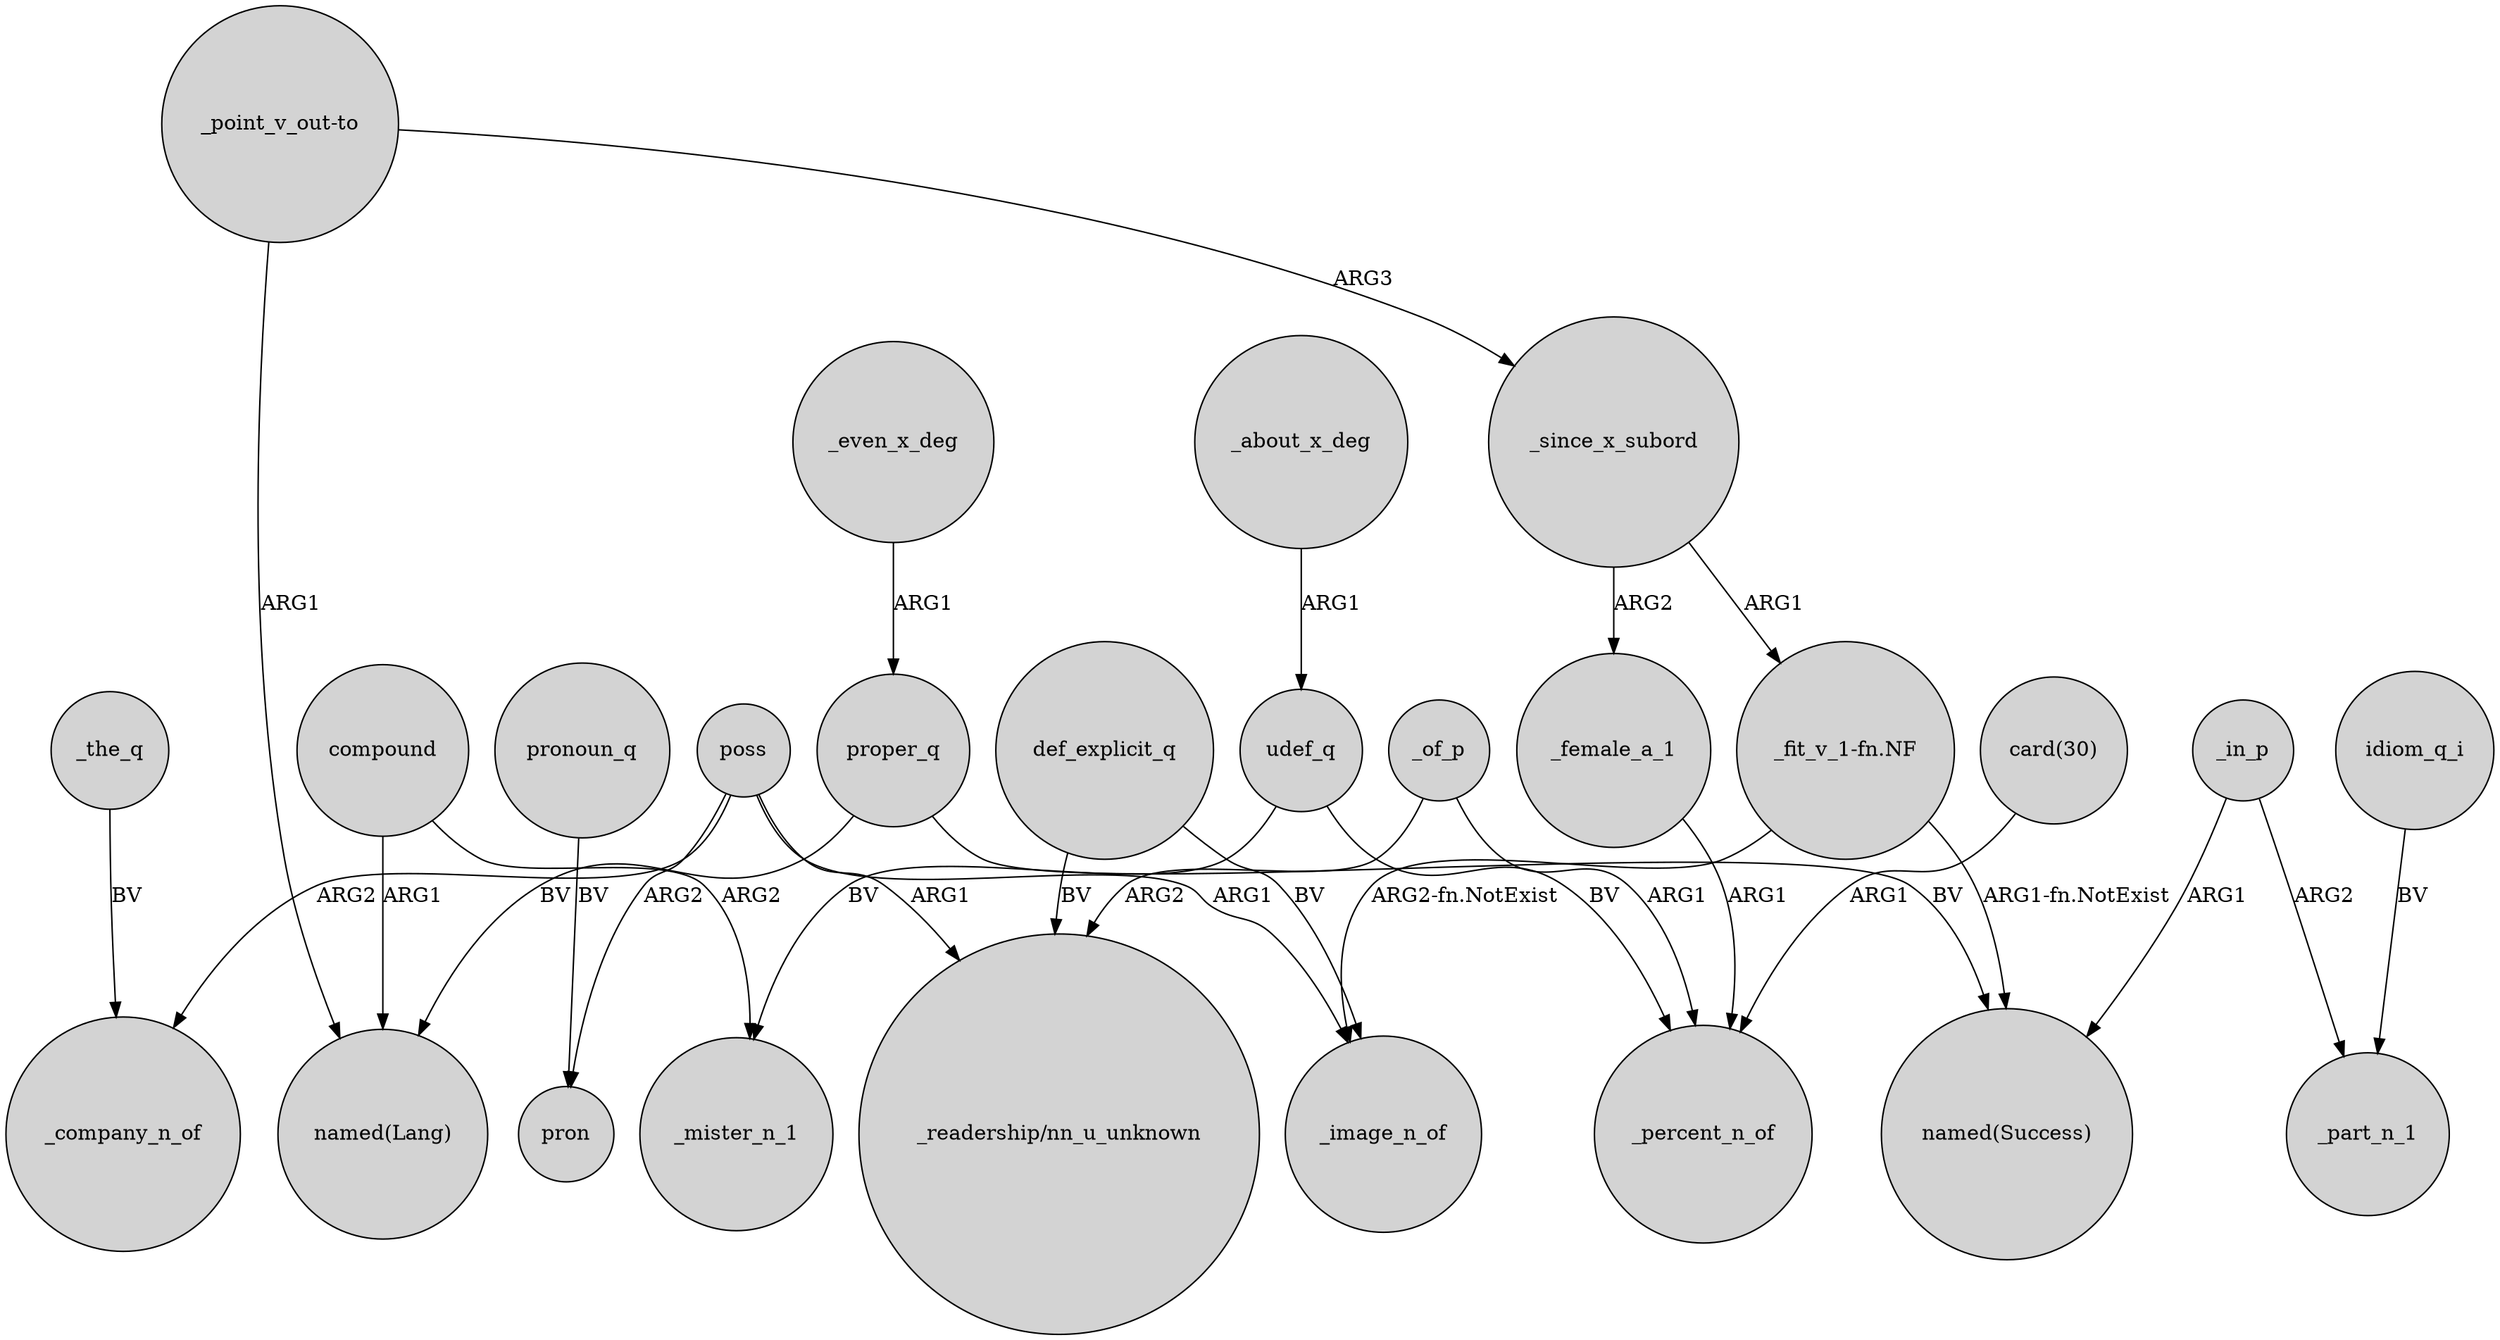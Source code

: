 digraph {
	node [shape=circle style=filled]
	_even_x_deg -> proper_q [label=ARG1]
	proper_q -> "named(Lang)" [label=BV]
	"_point_v_out-to" -> "named(Lang)" [label=ARG1]
	poss -> pron [label=ARG2]
	compound -> "named(Lang)" [label=ARG1]
	"_point_v_out-to" -> _since_x_subord [label=ARG3]
	_in_p -> _part_n_1 [label=ARG2]
	poss -> _image_n_of [label=ARG1]
	compound -> _mister_n_1 [label=ARG2]
	idiom_q_i -> _part_n_1 [label=BV]
	udef_q -> _mister_n_1 [label=BV]
	"_fit_v_1-fn.NF" -> "named(Success)" [label="ARG1-fn.NotExist"]
	"card(30)" -> _percent_n_of [label=ARG1]
	_about_x_deg -> udef_q [label=ARG1]
	poss -> "_readership/nn_u_unknown" [label=ARG1]
	_the_q -> _company_n_of [label=BV]
	_of_p -> "_readership/nn_u_unknown" [label=ARG2]
	_of_p -> _percent_n_of [label=ARG1]
	pronoun_q -> pron [label=BV]
	proper_q -> "named(Success)" [label=BV]
	_in_p -> "named(Success)" [label=ARG1]
	def_explicit_q -> "_readership/nn_u_unknown" [label=BV]
	_since_x_subord -> "_fit_v_1-fn.NF" [label=ARG1]
	poss -> _company_n_of [label=ARG2]
	udef_q -> _percent_n_of [label=BV]
	"_fit_v_1-fn.NF" -> _image_n_of [label="ARG2-fn.NotExist"]
	_since_x_subord -> _female_a_1 [label=ARG2]
	def_explicit_q -> _image_n_of [label=BV]
	_female_a_1 -> _percent_n_of [label=ARG1]
}
